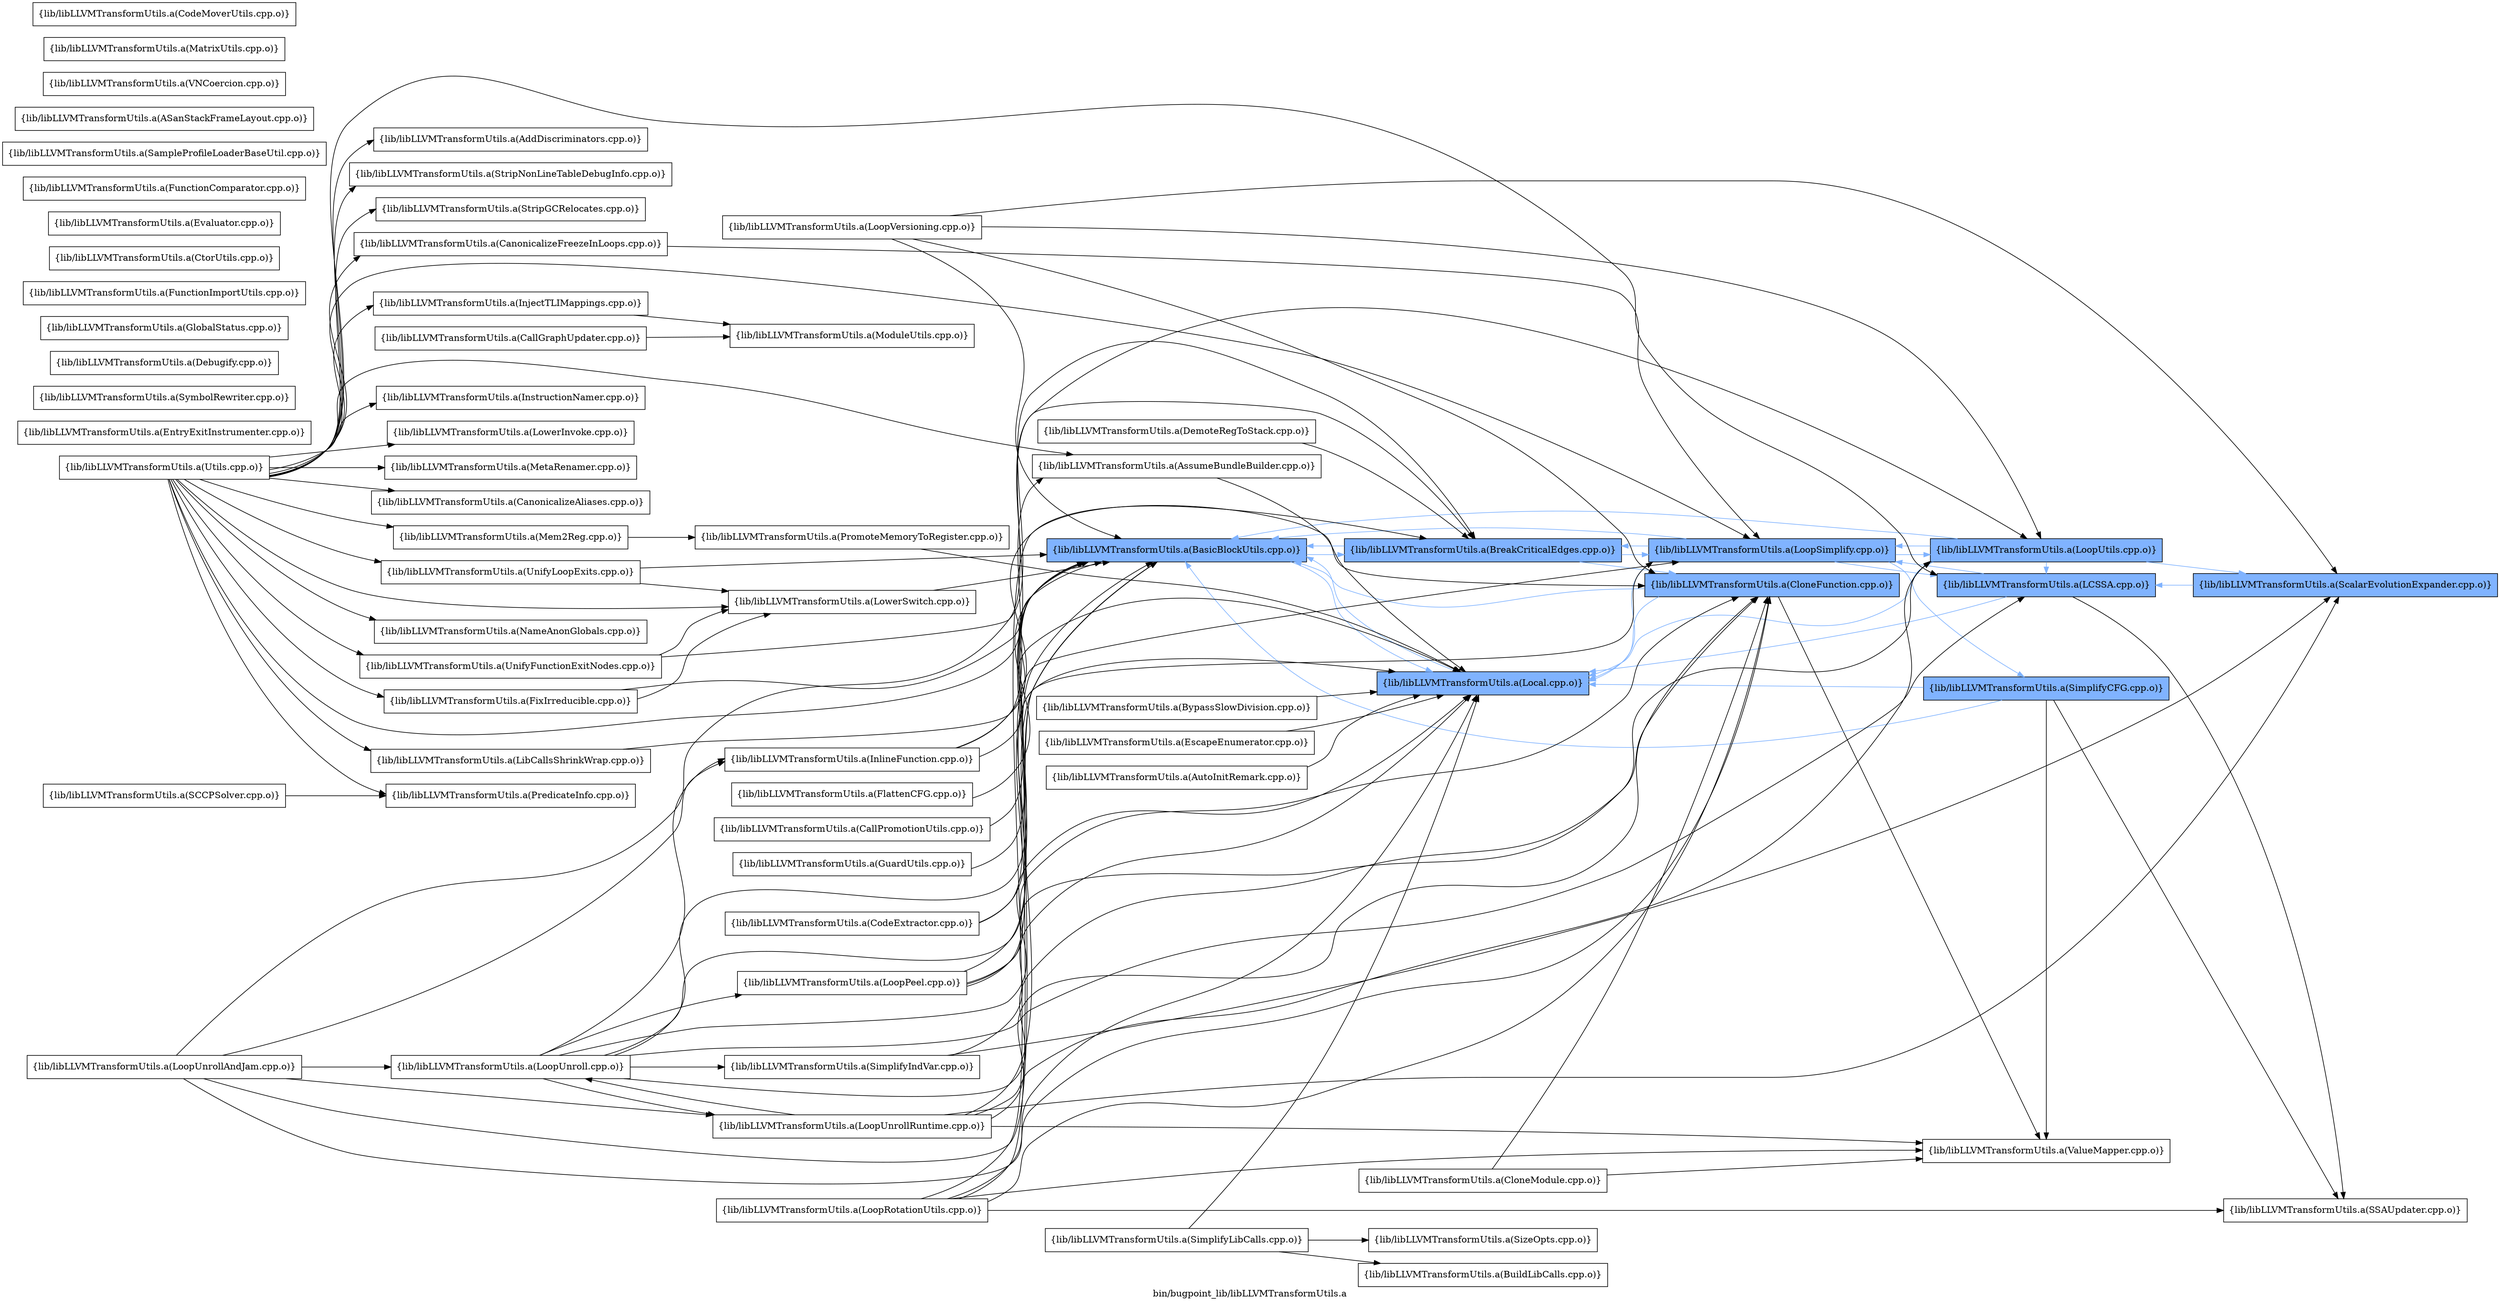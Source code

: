digraph "bin/bugpoint_lib/libLLVMTransformUtils.a" {
	label="bin/bugpoint_lib/libLLVMTransformUtils.a";
	rankdir=LR;
	{ rank=same; Node0x5637f72c1028;  }
	{ rank=same; Node0x5637f72c16b8; Node0x5637f72a6cc8;  }
	{ rank=same; Node0x5637f72ab868; Node0x5637f72a5918;  }
	{ rank=same; Node0x5637f72b2ca8; Node0x5637f72a8708; Node0x5637f72a3d98; Node0x5637f72a7038;  }
	{ rank=same; Node0x5637f72c1028;  }
	{ rank=same; Node0x5637f72c16b8; Node0x5637f72a6cc8;  }
	{ rank=same; Node0x5637f72ab868; Node0x5637f72a5918;  }
	{ rank=same; Node0x5637f72b2ca8; Node0x5637f72a8708; Node0x5637f72a3d98; Node0x5637f72a7038;  }

	Node0x5637f72c1028 [shape=record,shape=box,group=1,style=filled,fillcolor="0.600000 0.5 1",label="{lib/libLLVMTransformUtils.a(BasicBlockUtils.cpp.o)}"];
	Node0x5637f72c1028 -> Node0x5637f72c16b8[color="0.600000 0.5 1"];
	Node0x5637f72c1028 -> Node0x5637f72a6cc8[color="0.600000 0.5 1"];
	Node0x5637f72a7268 [shape=record,shape=box,group=0,label="{lib/libLLVMTransformUtils.a(CloneModule.cpp.o)}"];
	Node0x5637f72a7268 -> Node0x5637f72ab868;
	Node0x5637f72a7268 -> Node0x5637f72b2ca8;
	Node0x5637f72a6cc8 [shape=record,shape=box,group=1,style=filled,fillcolor="0.600000 0.5 1",label="{lib/libLLVMTransformUtils.a(Local.cpp.o)}"];
	Node0x5637f72a6cc8 -> Node0x5637f72c1028[color="0.600000 0.5 1"];
	Node0x5637f72a7038 [shape=record,shape=box,group=1,style=filled,fillcolor="0.600000 0.5 1",label="{lib/libLLVMTransformUtils.a(SimplifyCFG.cpp.o)}"];
	Node0x5637f72a7038 -> Node0x5637f72c1028[color="0.600000 0.5 1"];
	Node0x5637f72a7038 -> Node0x5637f72a6cc8[color="0.600000 0.5 1"];
	Node0x5637f72a7038 -> Node0x5637f72c01c8;
	Node0x5637f72a7038 -> Node0x5637f72b2ca8;
	Node0x5637f72b2ca8 [shape=record,shape=box,group=0,label="{lib/libLLVMTransformUtils.a(ValueMapper.cpp.o)}"];
	Node0x5637f72c16b8 [shape=record,shape=box,group=1,style=filled,fillcolor="0.600000 0.5 1",label="{lib/libLLVMTransformUtils.a(BreakCriticalEdges.cpp.o)}"];
	Node0x5637f72c16b8 -> Node0x5637f72c1028[color="0.600000 0.5 1"];
	Node0x5637f72c16b8 -> Node0x5637f72ab868[color="0.600000 0.5 1"];
	Node0x5637f72c16b8 -> Node0x5637f72a5918[color="0.600000 0.5 1"];
	Node0x5637f72b0318 [shape=record,shape=box,group=0,label="{lib/libLLVMTransformUtils.a(EntryExitInstrumenter.cpp.o)}"];
	Node0x5637f72af058 [shape=record,shape=box,group=0,label="{lib/libLLVMTransformUtils.a(FixIrreducible.cpp.o)}"];
	Node0x5637f72af058 -> Node0x5637f72c1028;
	Node0x5637f72af058 -> Node0x5637f72a2a88;
	Node0x5637f72a8c58 [shape=record,shape=box,group=0,label="{lib/libLLVMTransformUtils.a(InjectTLIMappings.cpp.o)}"];
	Node0x5637f72a8c58 -> Node0x5637f72a0cd8;
	Node0x5637f72a7f38 [shape=record,shape=box,group=0,label="{lib/libLLVMTransformUtils.a(InstructionNamer.cpp.o)}"];
	Node0x5637f72a8708 [shape=record,shape=box,group=1,style=filled,fillcolor="0.600000 0.5 1",label="{lib/libLLVMTransformUtils.a(LCSSA.cpp.o)}"];
	Node0x5637f72a8708 -> Node0x5637f72a6cc8[color="0.600000 0.5 1"];
	Node0x5637f72a8708 -> Node0x5637f72a5918[color="0.600000 0.5 1"];
	Node0x5637f72a8708 -> Node0x5637f72c01c8;
	Node0x5637f72a7998 [shape=record,shape=box,group=0,label="{lib/libLLVMTransformUtils.a(LibCallsShrinkWrap.cpp.o)}"];
	Node0x5637f72a7998 -> Node0x5637f72c1028;
	Node0x5637f72a5918 [shape=record,shape=box,group=1,style=filled,fillcolor="0.600000 0.5 1",label="{lib/libLLVMTransformUtils.a(LoopSimplify.cpp.o)}"];
	Node0x5637f72a5918 -> Node0x5637f72c1028[color="0.600000 0.5 1"];
	Node0x5637f72a5918 -> Node0x5637f72c16b8[color="0.600000 0.5 1"];
	Node0x5637f72a5918 -> Node0x5637f72a8708[color="0.600000 0.5 1"];
	Node0x5637f72a5918 -> Node0x5637f72a6cc8[color="0.600000 0.5 1"];
	Node0x5637f72a5918 -> Node0x5637f72a3d98[color="0.600000 0.5 1"];
	Node0x5637f72a5918 -> Node0x5637f72a7038[color="0.600000 0.5 1"];
	Node0x5637f72a2e48 [shape=record,shape=box,group=0,label="{lib/libLLVMTransformUtils.a(LowerInvoke.cpp.o)}"];
	Node0x5637f72a2a88 [shape=record,shape=box,group=0,label="{lib/libLLVMTransformUtils.a(LowerSwitch.cpp.o)}"];
	Node0x5637f72a2a88 -> Node0x5637f72c1028;
	Node0x5637f72a1bd8 [shape=record,shape=box,group=0,label="{lib/libLLVMTransformUtils.a(Mem2Reg.cpp.o)}"];
	Node0x5637f72a1bd8 -> Node0x5637f72c17a8;
	Node0x5637f72a1278 [shape=record,shape=box,group=0,label="{lib/libLLVMTransformUtils.a(MetaRenamer.cpp.o)}"];
	Node0x5637f72a8de8 [shape=record,shape=box,group=0,label="{lib/libLLVMTransformUtils.a(SymbolRewriter.cpp.o)}"];
	Node0x5637f72a42e8 [shape=record,shape=box,group=0,label="{lib/libLLVMTransformUtils.a(UnifyFunctionExitNodes.cpp.o)}"];
	Node0x5637f72a42e8 -> Node0x5637f72c16b8;
	Node0x5637f72a42e8 -> Node0x5637f72a2a88;
	Node0x5637f72afdc8 [shape=record,shape=box,group=0,label="{lib/libLLVMTransformUtils.a(UnifyLoopExits.cpp.o)}"];
	Node0x5637f72afdc8 -> Node0x5637f72c1028;
	Node0x5637f72afdc8 -> Node0x5637f72a2a88;
	Node0x5637f72afa58 [shape=record,shape=box,group=0,label="{lib/libLLVMTransformUtils.a(Utils.cpp.o)}"];
	Node0x5637f72afa58 -> Node0x5637f72bdb08;
	Node0x5637f72afa58 -> Node0x5637f72c16b8;
	Node0x5637f72afa58 -> Node0x5637f72aa878;
	Node0x5637f72afa58 -> Node0x5637f72aac38;
	Node0x5637f72afa58 -> Node0x5637f72af058;
	Node0x5637f72afa58 -> Node0x5637f72a8c58;
	Node0x5637f72afa58 -> Node0x5637f72a7f38;
	Node0x5637f72afa58 -> Node0x5637f72a8708;
	Node0x5637f72afa58 -> Node0x5637f72a7998;
	Node0x5637f72afa58 -> Node0x5637f72a5918;
	Node0x5637f72afa58 -> Node0x5637f72a2e48;
	Node0x5637f72afa58 -> Node0x5637f72a2a88;
	Node0x5637f72afa58 -> Node0x5637f72a1bd8;
	Node0x5637f72afa58 -> Node0x5637f72a1278;
	Node0x5637f72afa58 -> Node0x5637f72a04b8;
	Node0x5637f72afa58 -> Node0x5637f729fe28;
	Node0x5637f72afa58 -> Node0x5637f72a42e8;
	Node0x5637f72afa58 -> Node0x5637f72afdc8;
	Node0x5637f72afa58 -> Node0x5637f72af238;
	Node0x5637f72afa58 -> Node0x5637f72aee78;
	Node0x5637f72afa58 -> Node0x5637f72ae428;
	Node0x5637f72a9608 [shape=record,shape=box,group=0,label="{lib/libLLVMTransformUtils.a(BypassSlowDivision.cpp.o)}"];
	Node0x5637f72a9608 -> Node0x5637f72a6cc8;
	Node0x5637f72a7df8 [shape=record,shape=box,group=0,label="{lib/libLLVMTransformUtils.a(SimplifyLibCalls.cpp.o)}"];
	Node0x5637f72a7df8 -> Node0x5637f72ad848;
	Node0x5637f72a7df8 -> Node0x5637f72a6cc8;
	Node0x5637f72a7df8 -> Node0x5637f72a8668;
	Node0x5637f72a8668 [shape=record,shape=box,group=0,label="{lib/libLLVMTransformUtils.a(SizeOpts.cpp.o)}"];
	Node0x5637f72c0f88 [shape=record,shape=box,group=1,style=filled,fillcolor="0.600000 0.5 1",label="{lib/libLLVMTransformUtils.a(ScalarEvolutionExpander.cpp.o)}"];
	Node0x5637f72c0f88 -> Node0x5637f72a8708[color="0.600000 0.5 1"];
	Node0x5637f72bde78 [shape=record,shape=box,group=0,label="{lib/libLLVMTransformUtils.a(InlineFunction.cpp.o)}"];
	Node0x5637f72bde78 -> Node0x5637f72bdb08;
	Node0x5637f72bde78 -> Node0x5637f72ab868;
	Node0x5637f72bde78 -> Node0x5637f72a6cc8;
	Node0x5637f72aac38 [shape=record,shape=box,group=0,label="{lib/libLLVMTransformUtils.a(CanonicalizeFreezeInLoops.cpp.o)}"];
	Node0x5637f72aac38 -> Node0x5637f72a5918;
	Node0x5637f72abfe8 [shape=record,shape=box,group=0,label="{lib/libLLVMTransformUtils.a(Debugify.cpp.o)}"];
	Node0x5637f72abdb8 [shape=record,shape=box,group=0,label="{lib/libLLVMTransformUtils.a(DemoteRegToStack.cpp.o)}"];
	Node0x5637f72abdb8 -> Node0x5637f72c16b8;
	Node0x5637f72afaf8 [shape=record,shape=box,group=0,label="{lib/libLLVMTransformUtils.a(EscapeEnumerator.cpp.o)}"];
	Node0x5637f72afaf8 -> Node0x5637f72a6cc8;
	Node0x5637f72a0cd8 [shape=record,shape=box,group=0,label="{lib/libLLVMTransformUtils.a(ModuleUtils.cpp.o)}"];
	Node0x5637f72a3d98 [shape=record,shape=box,group=1,style=filled,fillcolor="0.600000 0.5 1",label="{lib/libLLVMTransformUtils.a(LoopUtils.cpp.o)}"];
	Node0x5637f72a3d98 -> Node0x5637f72c1028[color="0.600000 0.5 1"];
	Node0x5637f72a3d98 -> Node0x5637f72a8708[color="0.600000 0.5 1"];
	Node0x5637f72a3d98 -> Node0x5637f72a6cc8[color="0.600000 0.5 1"];
	Node0x5637f72a3d98 -> Node0x5637f72a5918[color="0.600000 0.5 1"];
	Node0x5637f72a3d98 -> Node0x5637f72c0f88[color="0.600000 0.5 1"];
	Node0x5637f72ab868 [shape=record,shape=box,group=1,style=filled,fillcolor="0.600000 0.5 1",label="{lib/libLLVMTransformUtils.a(CloneFunction.cpp.o)}"];
	Node0x5637f72ab868 -> Node0x5637f72c1028[color="0.600000 0.5 1"];
	Node0x5637f72ab868 -> Node0x5637f72a6cc8[color="0.600000 0.5 1"];
	Node0x5637f72ab868 -> Node0x5637f72b2ca8;
	Node0x5637f72c01c8 [shape=record,shape=box,group=0,label="{lib/libLLVMTransformUtils.a(SSAUpdater.cpp.o)}"];
	Node0x5637f72a9c98 [shape=record,shape=box,group=0,label="{lib/libLLVMTransformUtils.a(CallGraphUpdater.cpp.o)}"];
	Node0x5637f72a9c98 -> Node0x5637f72a0cd8;
	Node0x5637f72b2258 [shape=record,shape=box,group=0,label="{lib/libLLVMTransformUtils.a(GlobalStatus.cpp.o)}"];
	Node0x5637f72b27f8 [shape=record,shape=box,group=0,label="{lib/libLLVMTransformUtils.a(FunctionImportUtils.cpp.o)}"];
	Node0x5637f72a7e98 [shape=record,shape=box,group=0,label="{lib/libLLVMTransformUtils.a(CtorUtils.cpp.o)}"];
	Node0x5637f72af418 [shape=record,shape=box,group=0,label="{lib/libLLVMTransformUtils.a(Evaluator.cpp.o)}"];
	Node0x5637f72a7bc8 [shape=record,shape=box,group=0,label="{lib/libLLVMTransformUtils.a(CodeExtractor.cpp.o)}"];
	Node0x5637f72a7bc8 -> Node0x5637f72c1028;
	Node0x5637f72a7bc8 -> Node0x5637f72a6cc8;
	Node0x5637f72ad848 [shape=record,shape=box,group=0,label="{lib/libLLVMTransformUtils.a(BuildLibCalls.cpp.o)}"];
	Node0x5637f72a9838 [shape=record,shape=box,group=0,label="{lib/libLLVMTransformUtils.a(CallPromotionUtils.cpp.o)}"];
	Node0x5637f72a9838 -> Node0x5637f72c1028;
	Node0x5637f72b2fc8 [shape=record,shape=box,group=0,label="{lib/libLLVMTransformUtils.a(FunctionComparator.cpp.o)}"];
	Node0x5637f72bdb08 [shape=record,shape=box,group=0,label="{lib/libLLVMTransformUtils.a(AssumeBundleBuilder.cpp.o)}"];
	Node0x5637f72bdb08 -> Node0x5637f72a6cc8;
	Node0x5637f72aa878 [shape=record,shape=box,group=0,label="{lib/libLLVMTransformUtils.a(CanonicalizeAliases.cpp.o)}"];
	Node0x5637f72a04b8 [shape=record,shape=box,group=0,label="{lib/libLLVMTransformUtils.a(NameAnonGlobals.cpp.o)}"];
	Node0x5637f72bfa98 [shape=record,shape=box,group=0,label="{lib/libLLVMTransformUtils.a(SampleProfileLoaderBaseUtil.cpp.o)}"];
	Node0x5637f729fe28 [shape=record,shape=box,group=0,label="{lib/libLLVMTransformUtils.a(PredicateInfo.cpp.o)}"];
	Node0x5637f72be698 [shape=record,shape=box,group=0,label="{lib/libLLVMTransformUtils.a(ASanStackFrameLayout.cpp.o)}"];
	Node0x5637f72c17a8 [shape=record,shape=box,group=0,label="{lib/libLLVMTransformUtils.a(PromoteMemoryToRegister.cpp.o)}"];
	Node0x5637f72c17a8 -> Node0x5637f72a6cc8;
	Node0x5637f72c1ca8 [shape=record,shape=box,group=0,label="{lib/libLLVMTransformUtils.a(AutoInitRemark.cpp.o)}"];
	Node0x5637f72c1ca8 -> Node0x5637f72a6cc8;
	Node0x5637f72b1a88 [shape=record,shape=box,group=0,label="{lib/libLLVMTransformUtils.a(GuardUtils.cpp.o)}"];
	Node0x5637f72b1a88 -> Node0x5637f72c1028;
	Node0x5637f72b2528 [shape=record,shape=box,group=0,label="{lib/libLLVMTransformUtils.a(VNCoercion.cpp.o)}"];
	Node0x5637f72a7808 [shape=record,shape=box,group=0,label="{lib/libLLVMTransformUtils.a(SimplifyIndVar.cpp.o)}"];
	Node0x5637f72a7808 -> Node0x5637f72a6cc8;
	Node0x5637f72a7808 -> Node0x5637f72c0f88;
	Node0x5637f72a3578 [shape=record,shape=box,group=0,label="{lib/libLLVMTransformUtils.a(LoopVersioning.cpp.o)}"];
	Node0x5637f72a3578 -> Node0x5637f72c1028;
	Node0x5637f72a3578 -> Node0x5637f72ab868;
	Node0x5637f72a3578 -> Node0x5637f72a3d98;
	Node0x5637f72a3578 -> Node0x5637f72c0f88;
	Node0x5637f72a68b8 [shape=record,shape=box,group=0,label="{lib/libLLVMTransformUtils.a(LoopRotationUtils.cpp.o)}"];
	Node0x5637f72a68b8 -> Node0x5637f72c1028;
	Node0x5637f72a68b8 -> Node0x5637f72c16b8;
	Node0x5637f72a68b8 -> Node0x5637f72ab868;
	Node0x5637f72a68b8 -> Node0x5637f72a6cc8;
	Node0x5637f72a68b8 -> Node0x5637f72c01c8;
	Node0x5637f72a68b8 -> Node0x5637f72b2ca8;
	Node0x5637f72a6188 [shape=record,shape=box,group=0,label="{lib/libLLVMTransformUtils.a(LoopPeel.cpp.o)}"];
	Node0x5637f72a6188 -> Node0x5637f72c1028;
	Node0x5637f72a6188 -> Node0x5637f72ab868;
	Node0x5637f72a6188 -> Node0x5637f72a5918;
	Node0x5637f72a6188 -> Node0x5637f72a3d98;
	Node0x5637f72a4bf8 [shape=record,shape=box,group=0,label="{lib/libLLVMTransformUtils.a(LoopUnroll.cpp.o)}"];
	Node0x5637f72a4bf8 -> Node0x5637f72c1028;
	Node0x5637f72a4bf8 -> Node0x5637f72ab868;
	Node0x5637f72a4bf8 -> Node0x5637f72bde78;
	Node0x5637f72a4bf8 -> Node0x5637f72a8708;
	Node0x5637f72a4bf8 -> Node0x5637f72a6cc8;
	Node0x5637f72a4bf8 -> Node0x5637f72a6188;
	Node0x5637f72a4bf8 -> Node0x5637f72a5918;
	Node0x5637f72a4bf8 -> Node0x5637f72a4388;
	Node0x5637f72a4bf8 -> Node0x5637f72a7808;
	Node0x5637f72a54b8 [shape=record,shape=box,group=0,label="{lib/libLLVMTransformUtils.a(LoopUnrollAndJam.cpp.o)}"];
	Node0x5637f72a54b8 -> Node0x5637f72c1028;
	Node0x5637f72a54b8 -> Node0x5637f72ab868;
	Node0x5637f72a54b8 -> Node0x5637f72bde78;
	Node0x5637f72a54b8 -> Node0x5637f72a4bf8;
	Node0x5637f72a54b8 -> Node0x5637f72a4388;
	Node0x5637f72a54b8 -> Node0x5637f72a3d98;
	Node0x5637f72a2308 [shape=record,shape=box,group=0,label="{lib/libLLVMTransformUtils.a(MatrixUtils.cpp.o)}"];
	Node0x5637f72c0948 [shape=record,shape=box,group=0,label="{lib/libLLVMTransformUtils.a(SCCPSolver.cpp.o)}"];
	Node0x5637f72c0948 -> Node0x5637f729fe28;
	Node0x5637f72ae8d8 [shape=record,shape=box,group=0,label="{lib/libLLVMTransformUtils.a(FlattenCFG.cpp.o)}"];
	Node0x5637f72ae8d8 -> Node0x5637f72c1028;
	Node0x5637f72a7678 [shape=record,shape=box,group=0,label="{lib/libLLVMTransformUtils.a(CodeMoverUtils.cpp.o)}"];
	Node0x5637f72a4388 [shape=record,shape=box,group=0,label="{lib/libLLVMTransformUtils.a(LoopUnrollRuntime.cpp.o)}"];
	Node0x5637f72a4388 -> Node0x5637f72c1028;
	Node0x5637f72a4388 -> Node0x5637f72ab868;
	Node0x5637f72a4388 -> Node0x5637f72a4bf8;
	Node0x5637f72a4388 -> Node0x5637f72a3d98;
	Node0x5637f72a4388 -> Node0x5637f72c0f88;
	Node0x5637f72a4388 -> Node0x5637f72b2ca8;
	Node0x5637f72af238 [shape=record,shape=box,group=0,label="{lib/libLLVMTransformUtils.a(AddDiscriminators.cpp.o)}"];
	Node0x5637f72aee78 [shape=record,shape=box,group=0,label="{lib/libLLVMTransformUtils.a(StripNonLineTableDebugInfo.cpp.o)}"];
	Node0x5637f72ae428 [shape=record,shape=box,group=0,label="{lib/libLLVMTransformUtils.a(StripGCRelocates.cpp.o)}"];
}
